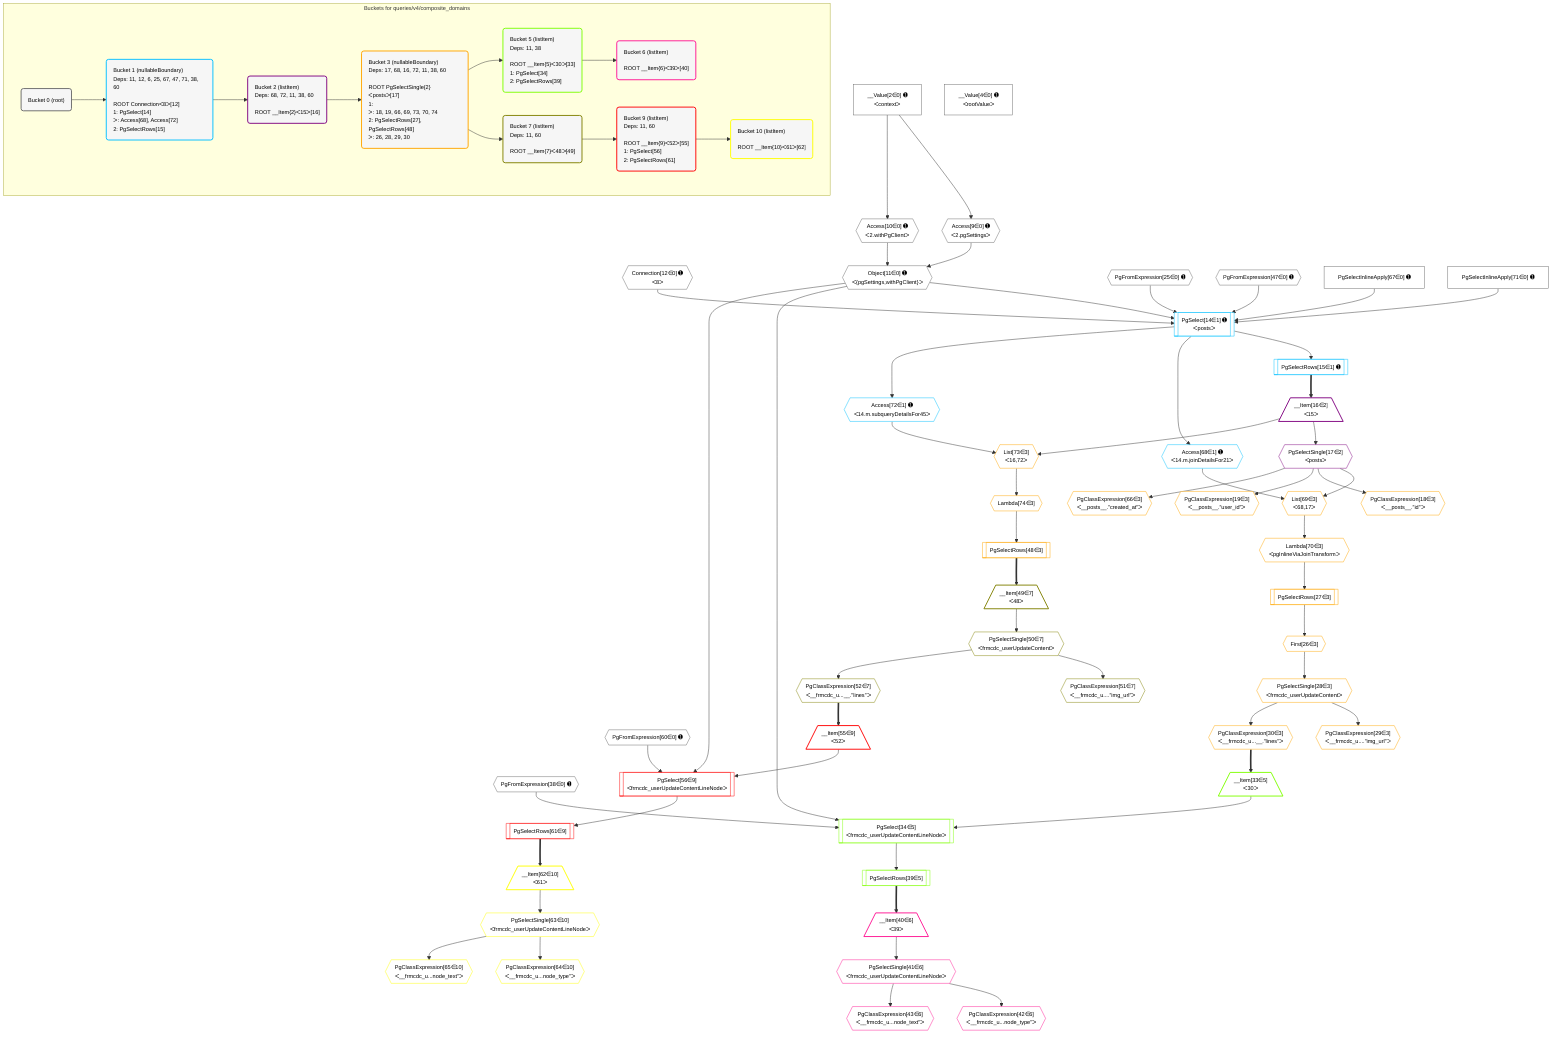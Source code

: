 %%{init: {'themeVariables': { 'fontSize': '12px'}}}%%
graph TD
    classDef path fill:#eee,stroke:#000,color:#000
    classDef plan fill:#fff,stroke-width:1px,color:#000
    classDef itemplan fill:#fff,stroke-width:2px,color:#000
    classDef unbatchedplan fill:#dff,stroke-width:1px,color:#000
    classDef sideeffectplan fill:#fcc,stroke-width:2px,color:#000
    classDef bucket fill:#f6f6f6,color:#000,stroke-width:2px,text-align:left


    %% plan dependencies
    Connection12{{"Connection[12∈0] ➊<br />ᐸ8ᐳ"}}:::plan
    Object11{{"Object[11∈0] ➊<br />ᐸ{pgSettings,withPgClient}ᐳ"}}:::plan
    Access9{{"Access[9∈0] ➊<br />ᐸ2.pgSettingsᐳ"}}:::plan
    Access10{{"Access[10∈0] ➊<br />ᐸ2.withPgClientᐳ"}}:::plan
    Access9 & Access10 --> Object11
    __Value2["__Value[2∈0] ➊<br />ᐸcontextᐳ"]:::plan
    __Value2 --> Access9
    __Value2 --> Access10
    __Value4["__Value[4∈0] ➊<br />ᐸrootValueᐳ"]:::plan
    PgFromExpression25{{"PgFromExpression[25∈0] ➊"}}:::plan
    PgFromExpression38{{"PgFromExpression[38∈0] ➊"}}:::plan
    PgFromExpression47{{"PgFromExpression[47∈0] ➊"}}:::plan
    PgFromExpression60{{"PgFromExpression[60∈0] ➊"}}:::plan
    PgSelectInlineApply67["PgSelectInlineApply[67∈0] ➊"]:::plan
    PgSelectInlineApply71["PgSelectInlineApply[71∈0] ➊"]:::plan
    PgSelect14[["PgSelect[14∈1] ➊<br />ᐸpostsᐳ"]]:::plan
    Object11 & Connection12 & PgFromExpression25 & PgSelectInlineApply67 & PgFromExpression47 & PgSelectInlineApply71 --> PgSelect14
    PgSelectRows15[["PgSelectRows[15∈1] ➊"]]:::plan
    PgSelect14 --> PgSelectRows15
    Access68{{"Access[68∈1] ➊<br />ᐸ14.m.joinDetailsFor21ᐳ"}}:::plan
    PgSelect14 --> Access68
    Access72{{"Access[72∈1] ➊<br />ᐸ14.m.subqueryDetailsFor45ᐳ"}}:::plan
    PgSelect14 --> Access72
    __Item16[/"__Item[16∈2]<br />ᐸ15ᐳ"\]:::itemplan
    PgSelectRows15 ==> __Item16
    PgSelectSingle17{{"PgSelectSingle[17∈2]<br />ᐸpostsᐳ"}}:::plan
    __Item16 --> PgSelectSingle17
    List69{{"List[69∈3]<br />ᐸ68,17ᐳ"}}:::plan
    Access68 & PgSelectSingle17 --> List69
    List73{{"List[73∈3]<br />ᐸ16,72ᐳ"}}:::plan
    __Item16 & Access72 --> List73
    PgClassExpression18{{"PgClassExpression[18∈3]<br />ᐸ__posts__.”id”ᐳ"}}:::plan
    PgSelectSingle17 --> PgClassExpression18
    PgClassExpression19{{"PgClassExpression[19∈3]<br />ᐸ__posts__.”user_id”ᐳ"}}:::plan
    PgSelectSingle17 --> PgClassExpression19
    First26{{"First[26∈3]"}}:::plan
    PgSelectRows27[["PgSelectRows[27∈3]"]]:::plan
    PgSelectRows27 --> First26
    Lambda70{{"Lambda[70∈3]<br />ᐸpgInlineViaJoinTransformᐳ"}}:::plan
    Lambda70 --> PgSelectRows27
    PgSelectSingle28{{"PgSelectSingle[28∈3]<br />ᐸfrmcdc_userUpdateContentᐳ"}}:::plan
    First26 --> PgSelectSingle28
    PgClassExpression29{{"PgClassExpression[29∈3]<br />ᐸ__frmcdc_u....”img_url”ᐳ"}}:::plan
    PgSelectSingle28 --> PgClassExpression29
    PgClassExpression30{{"PgClassExpression[30∈3]<br />ᐸ__frmcdc_u...__.”lines”ᐳ"}}:::plan
    PgSelectSingle28 --> PgClassExpression30
    PgSelectRows48[["PgSelectRows[48∈3]"]]:::plan
    Lambda74{{"Lambda[74∈3]"}}:::plan
    Lambda74 --> PgSelectRows48
    PgClassExpression66{{"PgClassExpression[66∈3]<br />ᐸ__posts__.”created_at”ᐳ"}}:::plan
    PgSelectSingle17 --> PgClassExpression66
    List69 --> Lambda70
    List73 --> Lambda74
    PgSelect34[["PgSelect[34∈5]<br />ᐸfrmcdc_userUpdateContentLineNodeᐳ"]]:::plan
    __Item33[/"__Item[33∈5]<br />ᐸ30ᐳ"\]:::itemplan
    Object11 & __Item33 & PgFromExpression38 --> PgSelect34
    PgClassExpression30 ==> __Item33
    PgSelectRows39[["PgSelectRows[39∈5]"]]:::plan
    PgSelect34 --> PgSelectRows39
    __Item40[/"__Item[40∈6]<br />ᐸ39ᐳ"\]:::itemplan
    PgSelectRows39 ==> __Item40
    PgSelectSingle41{{"PgSelectSingle[41∈6]<br />ᐸfrmcdc_userUpdateContentLineNodeᐳ"}}:::plan
    __Item40 --> PgSelectSingle41
    PgClassExpression42{{"PgClassExpression[42∈6]<br />ᐸ__frmcdc_u...node_type”ᐳ"}}:::plan
    PgSelectSingle41 --> PgClassExpression42
    PgClassExpression43{{"PgClassExpression[43∈6]<br />ᐸ__frmcdc_u...node_text”ᐳ"}}:::plan
    PgSelectSingle41 --> PgClassExpression43
    __Item49[/"__Item[49∈7]<br />ᐸ48ᐳ"\]:::itemplan
    PgSelectRows48 ==> __Item49
    PgSelectSingle50{{"PgSelectSingle[50∈7]<br />ᐸfrmcdc_userUpdateContentᐳ"}}:::plan
    __Item49 --> PgSelectSingle50
    PgClassExpression51{{"PgClassExpression[51∈7]<br />ᐸ__frmcdc_u....”img_url”ᐳ"}}:::plan
    PgSelectSingle50 --> PgClassExpression51
    PgClassExpression52{{"PgClassExpression[52∈7]<br />ᐸ__frmcdc_u...__.”lines”ᐳ"}}:::plan
    PgSelectSingle50 --> PgClassExpression52
    PgSelect56[["PgSelect[56∈9]<br />ᐸfrmcdc_userUpdateContentLineNodeᐳ"]]:::plan
    __Item55[/"__Item[55∈9]<br />ᐸ52ᐳ"\]:::itemplan
    Object11 & __Item55 & PgFromExpression60 --> PgSelect56
    PgClassExpression52 ==> __Item55
    PgSelectRows61[["PgSelectRows[61∈9]"]]:::plan
    PgSelect56 --> PgSelectRows61
    __Item62[/"__Item[62∈10]<br />ᐸ61ᐳ"\]:::itemplan
    PgSelectRows61 ==> __Item62
    PgSelectSingle63{{"PgSelectSingle[63∈10]<br />ᐸfrmcdc_userUpdateContentLineNodeᐳ"}}:::plan
    __Item62 --> PgSelectSingle63
    PgClassExpression64{{"PgClassExpression[64∈10]<br />ᐸ__frmcdc_u...node_type”ᐳ"}}:::plan
    PgSelectSingle63 --> PgClassExpression64
    PgClassExpression65{{"PgClassExpression[65∈10]<br />ᐸ__frmcdc_u...node_text”ᐳ"}}:::plan
    PgSelectSingle63 --> PgClassExpression65

    %% define steps

    subgraph "Buckets for queries/v4/composite_domains"
    Bucket0("Bucket 0 (root)"):::bucket
    classDef bucket0 stroke:#696969
    class Bucket0,__Value2,__Value4,Access9,Access10,Object11,Connection12,PgFromExpression25,PgFromExpression38,PgFromExpression47,PgFromExpression60,PgSelectInlineApply67,PgSelectInlineApply71 bucket0
    Bucket1("Bucket 1 (nullableBoundary)<br />Deps: 11, 12, 6, 25, 67, 47, 71, 38, 60<br /><br />ROOT Connectionᐸ8ᐳ[12]<br />1: PgSelect[14]<br />ᐳ: Access[68], Access[72]<br />2: PgSelectRows[15]"):::bucket
    classDef bucket1 stroke:#00bfff
    class Bucket1,PgSelect14,PgSelectRows15,Access68,Access72 bucket1
    Bucket2("Bucket 2 (listItem)<br />Deps: 68, 72, 11, 38, 60<br /><br />ROOT __Item{2}ᐸ15ᐳ[16]"):::bucket
    classDef bucket2 stroke:#7f007f
    class Bucket2,__Item16,PgSelectSingle17 bucket2
    Bucket3("Bucket 3 (nullableBoundary)<br />Deps: 17, 68, 16, 72, 11, 38, 60<br /><br />ROOT PgSelectSingle{2}ᐸpostsᐳ[17]<br />1: <br />ᐳ: 18, 19, 66, 69, 73, 70, 74<br />2: PgSelectRows[27], PgSelectRows[48]<br />ᐳ: 26, 28, 29, 30"):::bucket
    classDef bucket3 stroke:#ffa500
    class Bucket3,PgClassExpression18,PgClassExpression19,First26,PgSelectRows27,PgSelectSingle28,PgClassExpression29,PgClassExpression30,PgSelectRows48,PgClassExpression66,List69,Lambda70,List73,Lambda74 bucket3
    Bucket5("Bucket 5 (listItem)<br />Deps: 11, 38<br /><br />ROOT __Item{5}ᐸ30ᐳ[33]<br />1: PgSelect[34]<br />2: PgSelectRows[39]"):::bucket
    classDef bucket5 stroke:#7fff00
    class Bucket5,__Item33,PgSelect34,PgSelectRows39 bucket5
    Bucket6("Bucket 6 (listItem)<br /><br />ROOT __Item{6}ᐸ39ᐳ[40]"):::bucket
    classDef bucket6 stroke:#ff1493
    class Bucket6,__Item40,PgSelectSingle41,PgClassExpression42,PgClassExpression43 bucket6
    Bucket7("Bucket 7 (listItem)<br />Deps: 11, 60<br /><br />ROOT __Item{7}ᐸ48ᐳ[49]"):::bucket
    classDef bucket7 stroke:#808000
    class Bucket7,__Item49,PgSelectSingle50,PgClassExpression51,PgClassExpression52 bucket7
    Bucket9("Bucket 9 (listItem)<br />Deps: 11, 60<br /><br />ROOT __Item{9}ᐸ52ᐳ[55]<br />1: PgSelect[56]<br />2: PgSelectRows[61]"):::bucket
    classDef bucket9 stroke:#ff0000
    class Bucket9,__Item55,PgSelect56,PgSelectRows61 bucket9
    Bucket10("Bucket 10 (listItem)<br /><br />ROOT __Item{10}ᐸ61ᐳ[62]"):::bucket
    classDef bucket10 stroke:#ffff00
    class Bucket10,__Item62,PgSelectSingle63,PgClassExpression64,PgClassExpression65 bucket10
    Bucket0 --> Bucket1
    Bucket1 --> Bucket2
    Bucket2 --> Bucket3
    Bucket3 --> Bucket5 & Bucket7
    Bucket5 --> Bucket6
    Bucket7 --> Bucket9
    Bucket9 --> Bucket10
    end